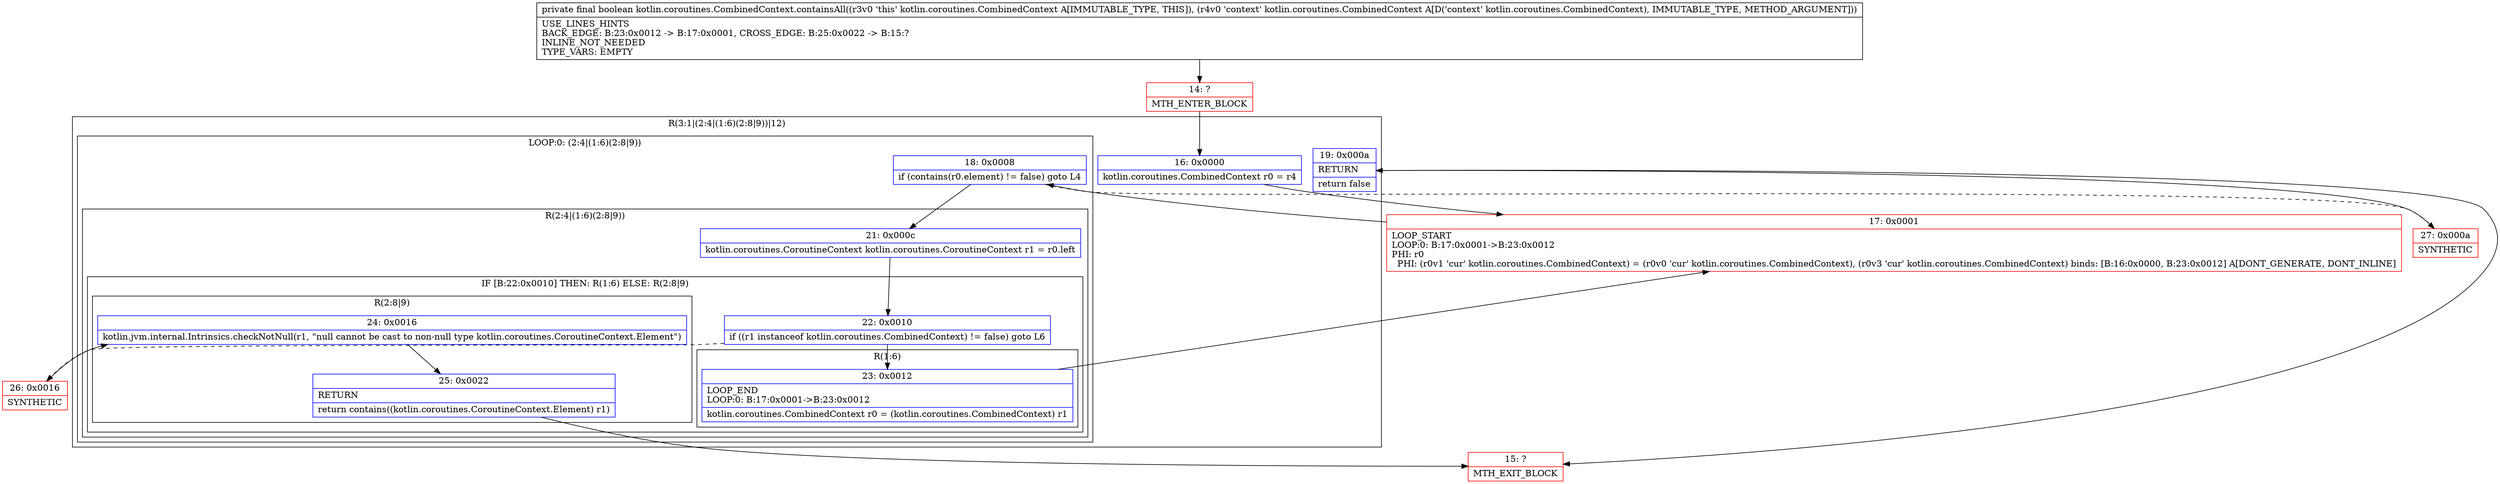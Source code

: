 digraph "CFG forkotlin.coroutines.CombinedContext.containsAll(Lkotlin\/coroutines\/CombinedContext;)Z" {
subgraph cluster_Region_738785694 {
label = "R(3:1|(2:4|(1:6)(2:8|9))|12)";
node [shape=record,color=blue];
Node_16 [shape=record,label="{16\:\ 0x0000|kotlin.coroutines.CombinedContext r0 = r4\l}"];
subgraph cluster_LoopRegion_2059946236 {
label = "LOOP:0: (2:4|(1:6)(2:8|9))";
node [shape=record,color=blue];
Node_18 [shape=record,label="{18\:\ 0x0008|if (contains(r0.element) != false) goto L4\l}"];
subgraph cluster_Region_1857342337 {
label = "R(2:4|(1:6)(2:8|9))";
node [shape=record,color=blue];
Node_21 [shape=record,label="{21\:\ 0x000c|kotlin.coroutines.CoroutineContext kotlin.coroutines.CoroutineContext r1 = r0.left\l}"];
subgraph cluster_IfRegion_85662656 {
label = "IF [B:22:0x0010] THEN: R(1:6) ELSE: R(2:8|9)";
node [shape=record,color=blue];
Node_22 [shape=record,label="{22\:\ 0x0010|if ((r1 instanceof kotlin.coroutines.CombinedContext) != false) goto L6\l}"];
subgraph cluster_Region_864286342 {
label = "R(1:6)";
node [shape=record,color=blue];
Node_23 [shape=record,label="{23\:\ 0x0012|LOOP_END\lLOOP:0: B:17:0x0001\-\>B:23:0x0012\l|kotlin.coroutines.CombinedContext r0 = (kotlin.coroutines.CombinedContext) r1\l}"];
}
subgraph cluster_Region_687929891 {
label = "R(2:8|9)";
node [shape=record,color=blue];
Node_24 [shape=record,label="{24\:\ 0x0016|kotlin.jvm.internal.Intrinsics.checkNotNull(r1, \"null cannot be cast to non\-null type kotlin.coroutines.CoroutineContext.Element\")\l}"];
Node_25 [shape=record,label="{25\:\ 0x0022|RETURN\l|return contains((kotlin.coroutines.CoroutineContext.Element) r1)\l}"];
}
}
}
}
Node_19 [shape=record,label="{19\:\ 0x000a|RETURN\l|return false\l}"];
}
Node_14 [shape=record,color=red,label="{14\:\ ?|MTH_ENTER_BLOCK\l}"];
Node_17 [shape=record,color=red,label="{17\:\ 0x0001|LOOP_START\lLOOP:0: B:17:0x0001\-\>B:23:0x0012\lPHI: r0 \l  PHI: (r0v1 'cur' kotlin.coroutines.CombinedContext) = (r0v0 'cur' kotlin.coroutines.CombinedContext), (r0v3 'cur' kotlin.coroutines.CombinedContext) binds: [B:16:0x0000, B:23:0x0012] A[DONT_GENERATE, DONT_INLINE]\l}"];
Node_26 [shape=record,color=red,label="{26\:\ 0x0016|SYNTHETIC\l}"];
Node_15 [shape=record,color=red,label="{15\:\ ?|MTH_EXIT_BLOCK\l}"];
Node_27 [shape=record,color=red,label="{27\:\ 0x000a|SYNTHETIC\l}"];
MethodNode[shape=record,label="{private final boolean kotlin.coroutines.CombinedContext.containsAll((r3v0 'this' kotlin.coroutines.CombinedContext A[IMMUTABLE_TYPE, THIS]), (r4v0 'context' kotlin.coroutines.CombinedContext A[D('context' kotlin.coroutines.CombinedContext), IMMUTABLE_TYPE, METHOD_ARGUMENT]))  | USE_LINES_HINTS\lBACK_EDGE: B:23:0x0012 \-\> B:17:0x0001, CROSS_EDGE: B:25:0x0022 \-\> B:15:?\lINLINE_NOT_NEEDED\lTYPE_VARS: EMPTY\l}"];
MethodNode -> Node_14;Node_16 -> Node_17;
Node_18 -> Node_21;
Node_18 -> Node_27[style=dashed];
Node_21 -> Node_22;
Node_22 -> Node_23;
Node_22 -> Node_26[style=dashed];
Node_23 -> Node_17;
Node_24 -> Node_25;
Node_25 -> Node_15;
Node_19 -> Node_15;
Node_14 -> Node_16;
Node_17 -> Node_18;
Node_26 -> Node_24;
Node_27 -> Node_19;
}

